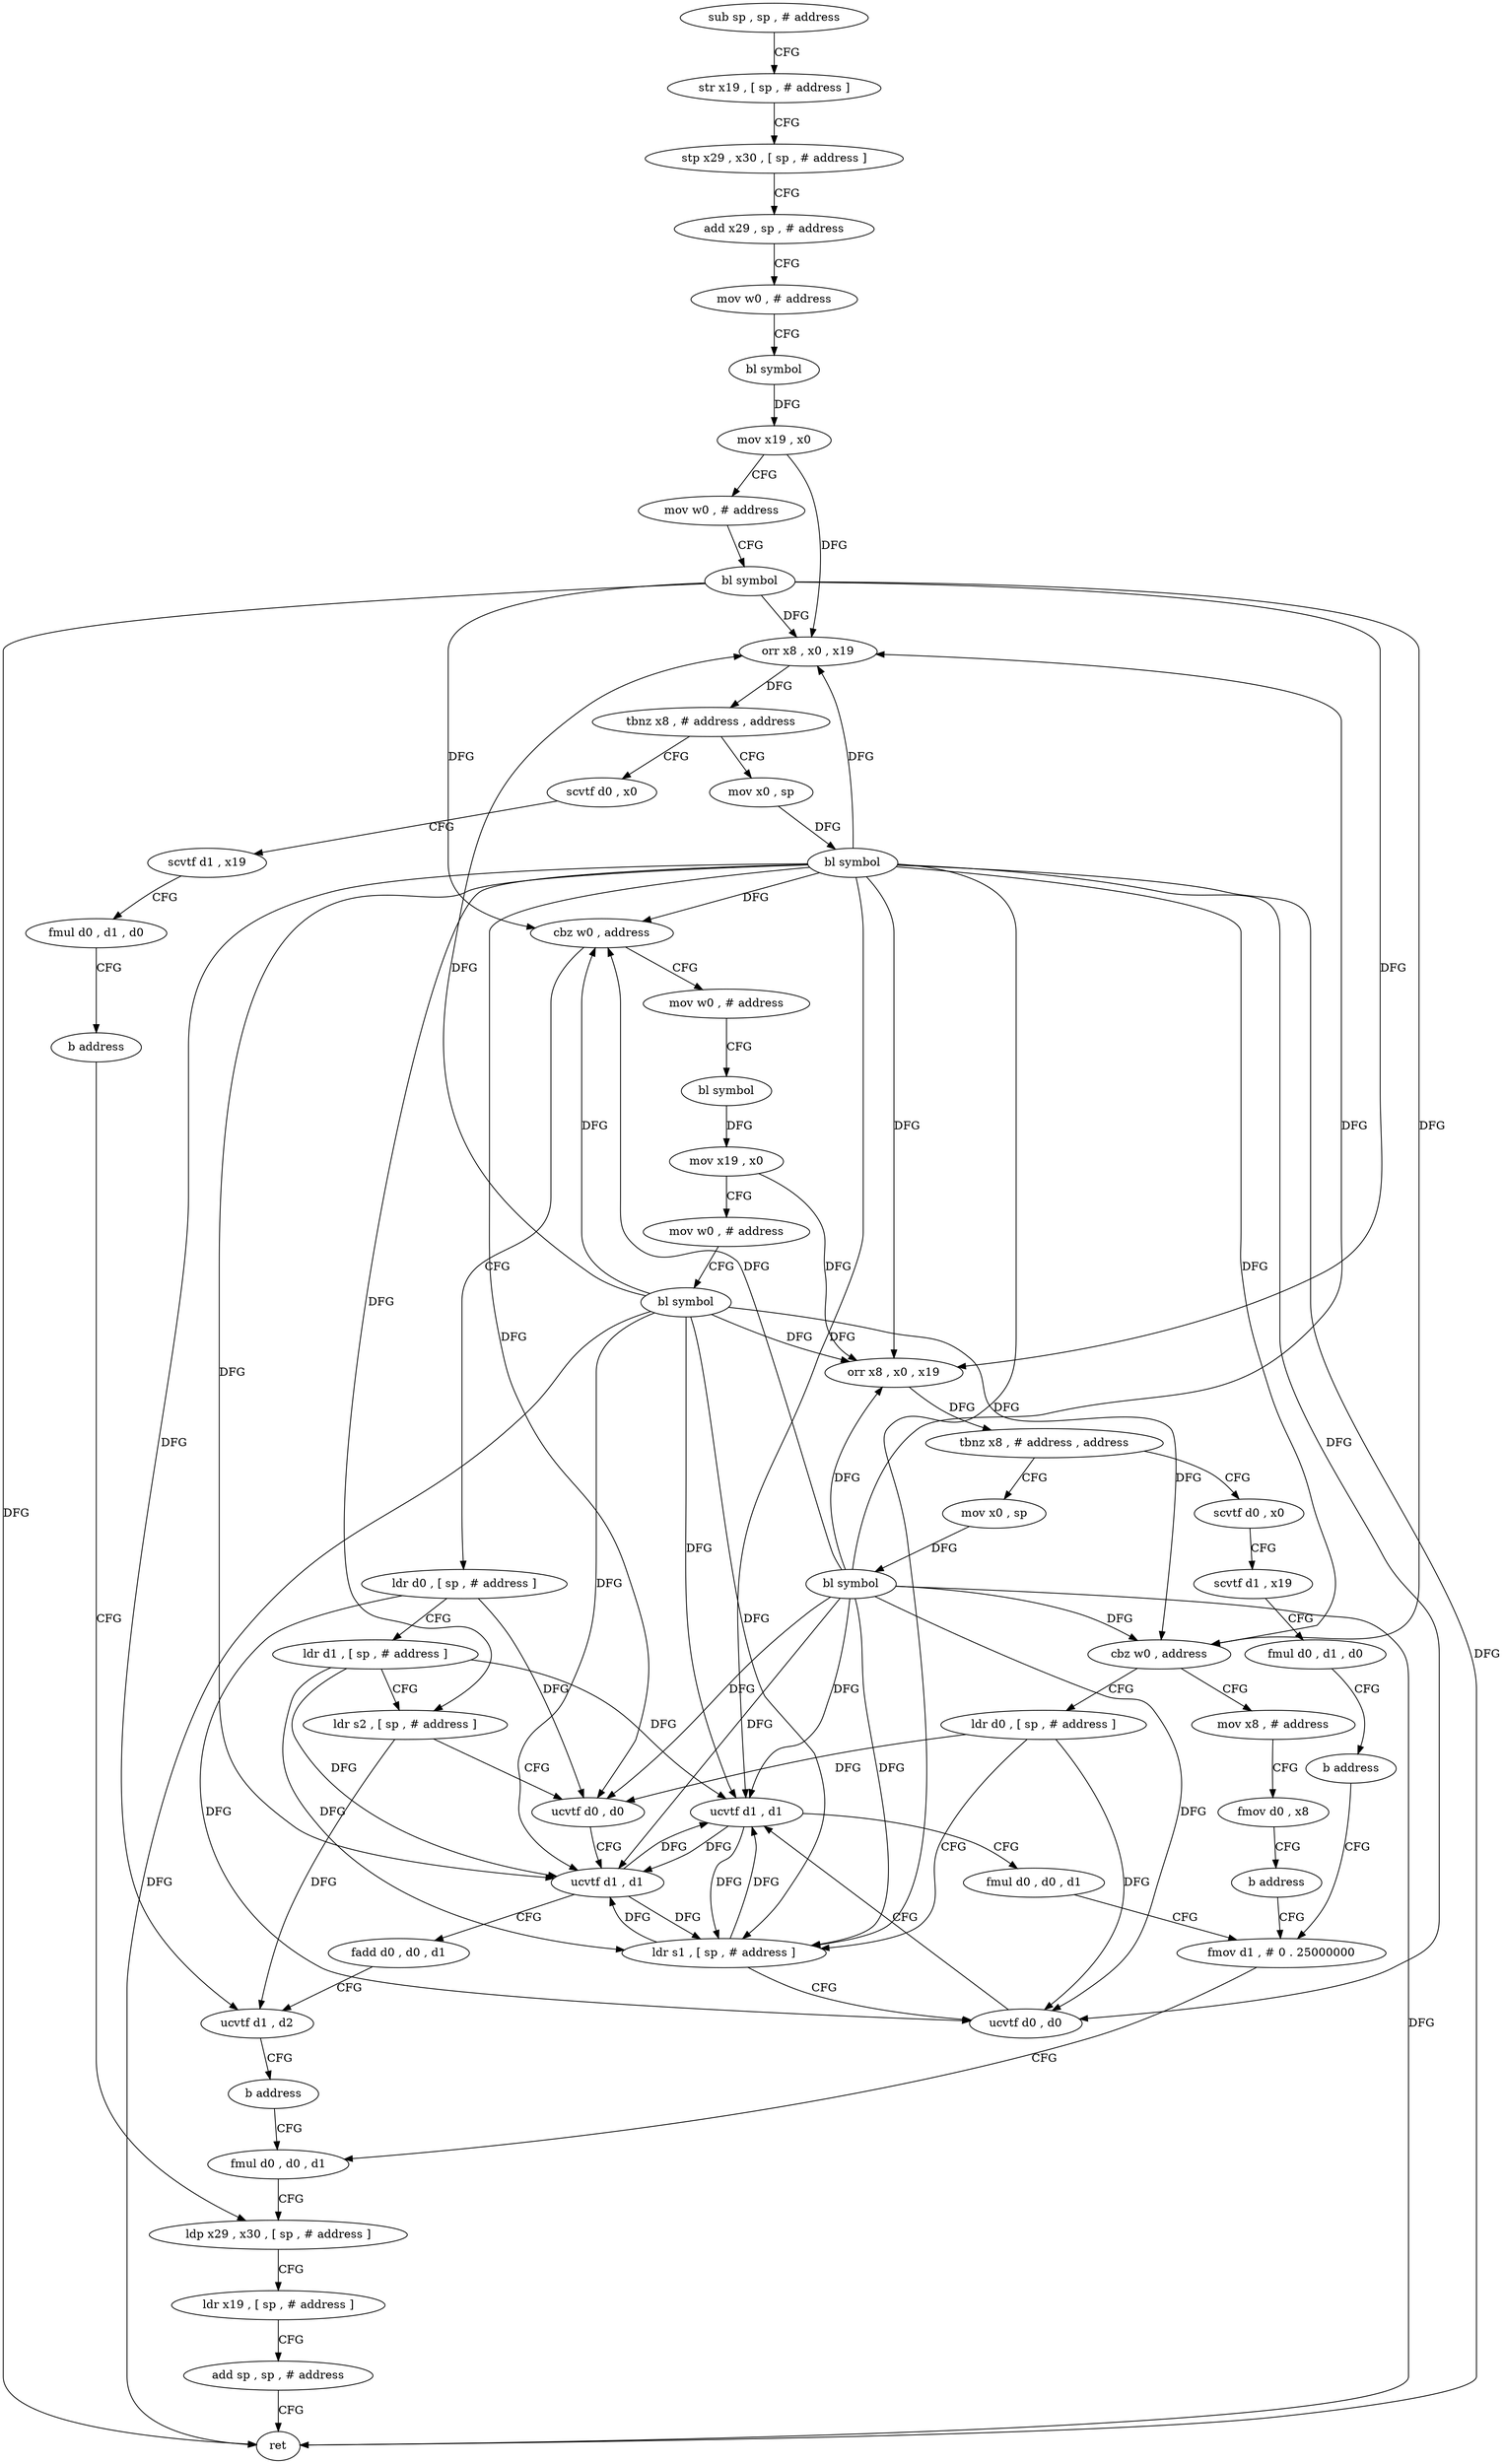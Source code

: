 digraph "func" {
"4212672" [label = "sub sp , sp , # address" ]
"4212676" [label = "str x19 , [ sp , # address ]" ]
"4212680" [label = "stp x29 , x30 , [ sp , # address ]" ]
"4212684" [label = "add x29 , sp , # address" ]
"4212688" [label = "mov w0 , # address" ]
"4212692" [label = "bl symbol" ]
"4212696" [label = "mov x19 , x0" ]
"4212700" [label = "mov w0 , # address" ]
"4212704" [label = "bl symbol" ]
"4212708" [label = "orr x8 , x0 , x19" ]
"4212712" [label = "tbnz x8 , # address , address" ]
"4212732" [label = "mov x0 , sp" ]
"4212716" [label = "scvtf d0 , x0" ]
"4212736" [label = "bl symbol" ]
"4212740" [label = "cbz w0 , address" ]
"4212788" [label = "ldr d0 , [ sp , # address ]" ]
"4212744" [label = "mov w0 , # address" ]
"4212720" [label = "scvtf d1 , x19" ]
"4212724" [label = "fmul d0 , d1 , d0" ]
"4212728" [label = "b address" ]
"4212872" [label = "ldp x29 , x30 , [ sp , # address ]" ]
"4212792" [label = "ldr d1 , [ sp , # address ]" ]
"4212796" [label = "ldr s2 , [ sp , # address ]" ]
"4212800" [label = "ucvtf d0 , d0" ]
"4212804" [label = "ucvtf d1 , d1" ]
"4212808" [label = "fadd d0 , d0 , d1" ]
"4212812" [label = "ucvtf d1 , d2" ]
"4212816" [label = "b address" ]
"4212868" [label = "fmul d0 , d0 , d1" ]
"4212748" [label = "bl symbol" ]
"4212752" [label = "mov x19 , x0" ]
"4212756" [label = "mov w0 , # address" ]
"4212760" [label = "bl symbol" ]
"4212764" [label = "orr x8 , x0 , x19" ]
"4212768" [label = "tbnz x8 , # address , address" ]
"4212820" [label = "mov x0 , sp" ]
"4212772" [label = "scvtf d0 , x0" ]
"4212876" [label = "ldr x19 , [ sp , # address ]" ]
"4212880" [label = "add sp , sp , # address" ]
"4212884" [label = "ret" ]
"4212824" [label = "bl symbol" ]
"4212828" [label = "cbz w0 , address" ]
"4212844" [label = "ldr d0 , [ sp , # address ]" ]
"4212832" [label = "mov x8 , # address" ]
"4212776" [label = "scvtf d1 , x19" ]
"4212780" [label = "fmul d0 , d1 , d0" ]
"4212784" [label = "b address" ]
"4212864" [label = "fmov d1 , # 0 . 25000000" ]
"4212848" [label = "ldr s1 , [ sp , # address ]" ]
"4212852" [label = "ucvtf d0 , d0" ]
"4212856" [label = "ucvtf d1 , d1" ]
"4212860" [label = "fmul d0 , d0 , d1" ]
"4212836" [label = "fmov d0 , x8" ]
"4212840" [label = "b address" ]
"4212672" -> "4212676" [ label = "CFG" ]
"4212676" -> "4212680" [ label = "CFG" ]
"4212680" -> "4212684" [ label = "CFG" ]
"4212684" -> "4212688" [ label = "CFG" ]
"4212688" -> "4212692" [ label = "CFG" ]
"4212692" -> "4212696" [ label = "DFG" ]
"4212696" -> "4212700" [ label = "CFG" ]
"4212696" -> "4212708" [ label = "DFG" ]
"4212700" -> "4212704" [ label = "CFG" ]
"4212704" -> "4212708" [ label = "DFG" ]
"4212704" -> "4212740" [ label = "DFG" ]
"4212704" -> "4212764" [ label = "DFG" ]
"4212704" -> "4212884" [ label = "DFG" ]
"4212704" -> "4212828" [ label = "DFG" ]
"4212708" -> "4212712" [ label = "DFG" ]
"4212712" -> "4212732" [ label = "CFG" ]
"4212712" -> "4212716" [ label = "CFG" ]
"4212732" -> "4212736" [ label = "DFG" ]
"4212716" -> "4212720" [ label = "CFG" ]
"4212736" -> "4212740" [ label = "DFG" ]
"4212736" -> "4212708" [ label = "DFG" ]
"4212736" -> "4212764" [ label = "DFG" ]
"4212736" -> "4212884" [ label = "DFG" ]
"4212736" -> "4212828" [ label = "DFG" ]
"4212736" -> "4212800" [ label = "DFG" ]
"4212736" -> "4212852" [ label = "DFG" ]
"4212736" -> "4212804" [ label = "DFG" ]
"4212736" -> "4212848" [ label = "DFG" ]
"4212736" -> "4212856" [ label = "DFG" ]
"4212736" -> "4212796" [ label = "DFG" ]
"4212736" -> "4212812" [ label = "DFG" ]
"4212740" -> "4212788" [ label = "CFG" ]
"4212740" -> "4212744" [ label = "CFG" ]
"4212788" -> "4212792" [ label = "CFG" ]
"4212788" -> "4212800" [ label = "DFG" ]
"4212788" -> "4212852" [ label = "DFG" ]
"4212744" -> "4212748" [ label = "CFG" ]
"4212720" -> "4212724" [ label = "CFG" ]
"4212724" -> "4212728" [ label = "CFG" ]
"4212728" -> "4212872" [ label = "CFG" ]
"4212872" -> "4212876" [ label = "CFG" ]
"4212792" -> "4212796" [ label = "CFG" ]
"4212792" -> "4212804" [ label = "DFG" ]
"4212792" -> "4212848" [ label = "DFG" ]
"4212792" -> "4212856" [ label = "DFG" ]
"4212796" -> "4212800" [ label = "CFG" ]
"4212796" -> "4212812" [ label = "DFG" ]
"4212800" -> "4212804" [ label = "CFG" ]
"4212804" -> "4212808" [ label = "CFG" ]
"4212804" -> "4212848" [ label = "DFG" ]
"4212804" -> "4212856" [ label = "DFG" ]
"4212808" -> "4212812" [ label = "CFG" ]
"4212812" -> "4212816" [ label = "CFG" ]
"4212816" -> "4212868" [ label = "CFG" ]
"4212868" -> "4212872" [ label = "CFG" ]
"4212748" -> "4212752" [ label = "DFG" ]
"4212752" -> "4212756" [ label = "CFG" ]
"4212752" -> "4212764" [ label = "DFG" ]
"4212756" -> "4212760" [ label = "CFG" ]
"4212760" -> "4212764" [ label = "DFG" ]
"4212760" -> "4212740" [ label = "DFG" ]
"4212760" -> "4212804" [ label = "DFG" ]
"4212760" -> "4212708" [ label = "DFG" ]
"4212760" -> "4212884" [ label = "DFG" ]
"4212760" -> "4212828" [ label = "DFG" ]
"4212760" -> "4212848" [ label = "DFG" ]
"4212760" -> "4212856" [ label = "DFG" ]
"4212764" -> "4212768" [ label = "DFG" ]
"4212768" -> "4212820" [ label = "CFG" ]
"4212768" -> "4212772" [ label = "CFG" ]
"4212820" -> "4212824" [ label = "DFG" ]
"4212772" -> "4212776" [ label = "CFG" ]
"4212876" -> "4212880" [ label = "CFG" ]
"4212880" -> "4212884" [ label = "CFG" ]
"4212824" -> "4212828" [ label = "DFG" ]
"4212824" -> "4212740" [ label = "DFG" ]
"4212824" -> "4212800" [ label = "DFG" ]
"4212824" -> "4212804" [ label = "DFG" ]
"4212824" -> "4212708" [ label = "DFG" ]
"4212824" -> "4212764" [ label = "DFG" ]
"4212824" -> "4212884" [ label = "DFG" ]
"4212824" -> "4212852" [ label = "DFG" ]
"4212824" -> "4212848" [ label = "DFG" ]
"4212824" -> "4212856" [ label = "DFG" ]
"4212828" -> "4212844" [ label = "CFG" ]
"4212828" -> "4212832" [ label = "CFG" ]
"4212844" -> "4212848" [ label = "CFG" ]
"4212844" -> "4212800" [ label = "DFG" ]
"4212844" -> "4212852" [ label = "DFG" ]
"4212832" -> "4212836" [ label = "CFG" ]
"4212776" -> "4212780" [ label = "CFG" ]
"4212780" -> "4212784" [ label = "CFG" ]
"4212784" -> "4212864" [ label = "CFG" ]
"4212864" -> "4212868" [ label = "CFG" ]
"4212848" -> "4212852" [ label = "CFG" ]
"4212848" -> "4212804" [ label = "DFG" ]
"4212848" -> "4212856" [ label = "DFG" ]
"4212852" -> "4212856" [ label = "CFG" ]
"4212856" -> "4212860" [ label = "CFG" ]
"4212856" -> "4212804" [ label = "DFG" ]
"4212856" -> "4212848" [ label = "DFG" ]
"4212860" -> "4212864" [ label = "CFG" ]
"4212836" -> "4212840" [ label = "CFG" ]
"4212840" -> "4212864" [ label = "CFG" ]
}
